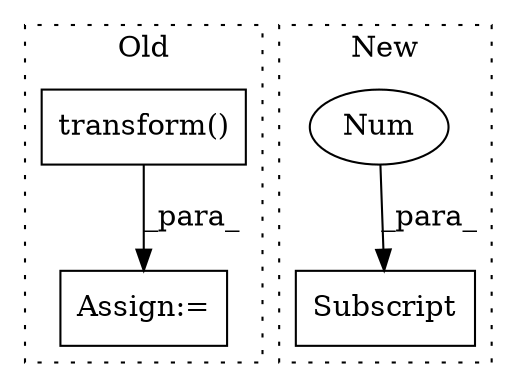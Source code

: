 digraph G {
subgraph cluster0 {
1 [label="transform()" a="75" s="4628,4646" l="14,1" shape="box"];
3 [label="Assign:=" a="68" s="4624" l="3" shape="box"];
label = "Old";
style="dotted";
}
subgraph cluster1 {
2 [label="Subscript" a="63" s="4823,0" l="10,0" shape="box"];
4 [label="Num" a="76" s="4831" l="1" shape="ellipse"];
label = "New";
style="dotted";
}
1 -> 3 [label="_para_"];
4 -> 2 [label="_para_"];
}